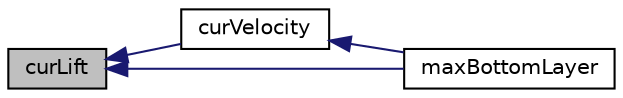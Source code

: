 digraph "curLift"
{
  bgcolor="transparent";
  edge [fontname="Helvetica",fontsize="10",labelfontname="Helvetica",labelfontsize="10"];
  node [fontname="Helvetica",fontsize="10",shape=record];
  rankdir="LR";
  Node1 [label="curLift",height=0.2,width=0.4,color="black", fillcolor="grey75", style="filled", fontcolor="black"];
  Node1 -> Node2 [dir="back",color="midnightblue",fontsize="10",style="solid",fontname="Helvetica"];
  Node2 [label="curVelocity",height=0.2,width=0.4,color="black",URL="$a00649.html#a8dea9e4bc40c71f8fc489e4a03e60079",tooltip="Return valve velocity for current time-step. "];
  Node2 -> Node3 [dir="back",color="midnightblue",fontsize="10",style="solid",fontname="Helvetica"];
  Node3 [label="maxBottomLayer",height=0.2,width=0.4,color="black",URL="$a00649.html#adb03698c30d21be20bdd494de257c432"];
  Node1 -> Node3 [dir="back",color="midnightblue",fontsize="10",style="solid",fontname="Helvetica"];
}
